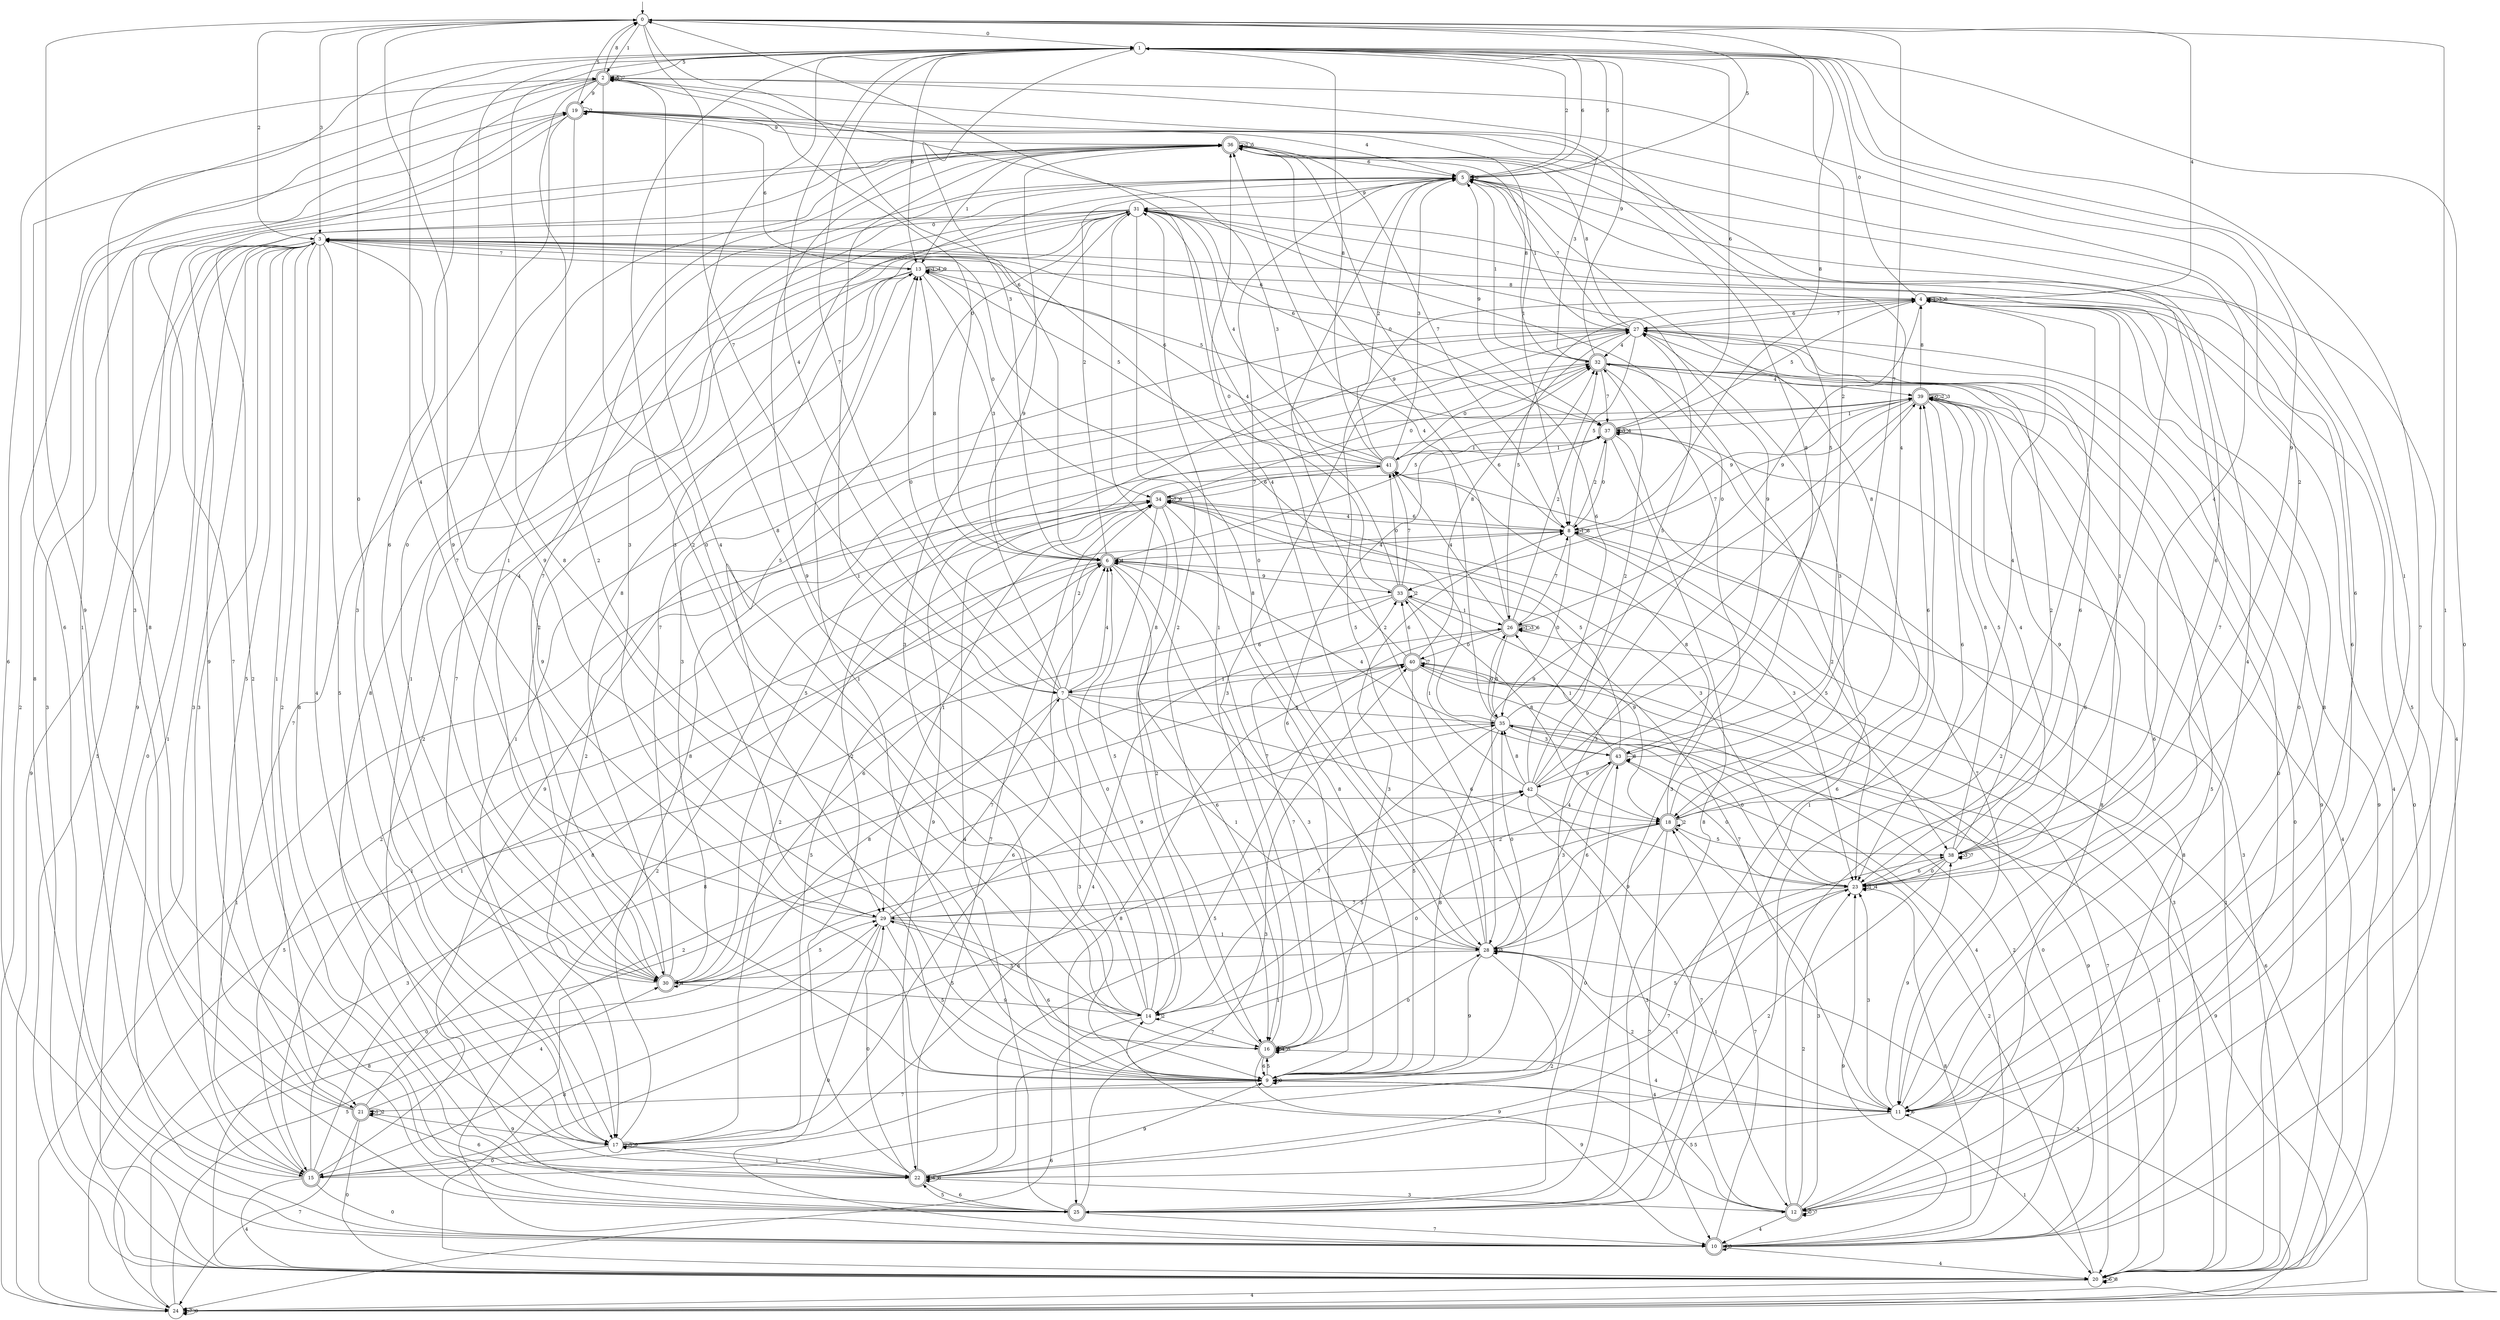 digraph g {

	s0 [shape="circle" label="0"];
	s1 [shape="circle" label="1"];
	s2 [shape="doublecircle" label="2"];
	s3 [shape="circle" label="3"];
	s4 [shape="circle" label="4"];
	s5 [shape="doublecircle" label="5"];
	s6 [shape="doublecircle" label="6"];
	s7 [shape="circle" label="7"];
	s8 [shape="circle" label="8"];
	s9 [shape="circle" label="9"];
	s10 [shape="doublecircle" label="10"];
	s11 [shape="circle" label="11"];
	s12 [shape="doublecircle" label="12"];
	s13 [shape="circle" label="13"];
	s14 [shape="circle" label="14"];
	s15 [shape="doublecircle" label="15"];
	s16 [shape="doublecircle" label="16"];
	s17 [shape="circle" label="17"];
	s18 [shape="doublecircle" label="18"];
	s19 [shape="doublecircle" label="19"];
	s20 [shape="circle" label="20"];
	s21 [shape="doublecircle" label="21"];
	s22 [shape="doublecircle" label="22"];
	s23 [shape="circle" label="23"];
	s24 [shape="circle" label="24"];
	s25 [shape="doublecircle" label="25"];
	s26 [shape="doublecircle" label="26"];
	s27 [shape="circle" label="27"];
	s28 [shape="circle" label="28"];
	s29 [shape="circle" label="29"];
	s30 [shape="doublecircle" label="30"];
	s31 [shape="circle" label="31"];
	s32 [shape="doublecircle" label="32"];
	s33 [shape="doublecircle" label="33"];
	s34 [shape="doublecircle" label="34"];
	s35 [shape="circle" label="35"];
	s36 [shape="doublecircle" label="36"];
	s37 [shape="doublecircle" label="37"];
	s38 [shape="circle" label="38"];
	s39 [shape="doublecircle" label="39"];
	s40 [shape="doublecircle" label="40"];
	s41 [shape="doublecircle" label="41"];
	s42 [shape="circle" label="42"];
	s43 [shape="doublecircle" label="43"];
	s0 -> s1 [label="0"];
	s0 -> s2 [label="1"];
	s0 -> s3 [label="2"];
	s0 -> s3 [label="3"];
	s0 -> s4 [label="4"];
	s0 -> s5 [label="5"];
	s0 -> s6 [label="6"];
	s0 -> s7 [label="7"];
	s0 -> s8 [label="8"];
	s0 -> s9 [label="9"];
	s1 -> s10 [label="0"];
	s1 -> s11 [label="1"];
	s1 -> s5 [label="2"];
	s1 -> s6 [label="3"];
	s1 -> s7 [label="4"];
	s1 -> s2 [label="5"];
	s1 -> s5 [label="6"];
	s1 -> s12 [label="7"];
	s1 -> s13 [label="8"];
	s1 -> s9 [label="9"];
	s2 -> s14 [label="0"];
	s2 -> s15 [label="1"];
	s2 -> s16 [label="2"];
	s2 -> s17 [label="3"];
	s2 -> s18 [label="4"];
	s2 -> s2 [label="5"];
	s2 -> s11 [label="6"];
	s2 -> s2 [label="7"];
	s2 -> s0 [label="8"];
	s2 -> s19 [label="9"];
	s3 -> s20 [label="0"];
	s3 -> s21 [label="1"];
	s3 -> s22 [label="2"];
	s3 -> s15 [label="3"];
	s3 -> s17 [label="4"];
	s3 -> s17 [label="5"];
	s3 -> s23 [label="6"];
	s3 -> s13 [label="7"];
	s3 -> s22 [label="8"];
	s3 -> s24 [label="9"];
	s4 -> s1 [label="0"];
	s4 -> s4 [label="1"];
	s4 -> s25 [label="2"];
	s4 -> s4 [label="3"];
	s4 -> s20 [label="4"];
	s4 -> s26 [label="5"];
	s4 -> s27 [label="6"];
	s4 -> s27 [label="7"];
	s4 -> s4 [label="8"];
	s4 -> s26 [label="9"];
	s5 -> s28 [label="0"];
	s5 -> s27 [label="1"];
	s5 -> s5 [label="2"];
	s5 -> s29 [label="3"];
	s5 -> s30 [label="4"];
	s5 -> s1 [label="5"];
	s5 -> s11 [label="6"];
	s5 -> s30 [label="7"];
	s5 -> s18 [label="8"];
	s5 -> s31 [label="9"];
	s6 -> s2 [label="0"];
	s6 -> s15 [label="1"];
	s6 -> s5 [label="2"];
	s6 -> s9 [label="3"];
	s6 -> s6 [label="4"];
	s6 -> s32 [label="5"];
	s6 -> s16 [label="6"];
	s6 -> s11 [label="7"];
	s6 -> s13 [label="8"];
	s6 -> s33 [label="9"];
	s7 -> s13 [label="0"];
	s7 -> s28 [label="1"];
	s7 -> s34 [label="2"];
	s7 -> s9 [label="3"];
	s7 -> s6 [label="4"];
	s7 -> s35 [label="5"];
	s7 -> s23 [label="6"];
	s7 -> s1 [label="7"];
	s7 -> s30 [label="8"];
	s7 -> s36 [label="9"];
	s8 -> s35 [label="0"];
	s8 -> s8 [label="1"];
	s8 -> s37 [label="2"];
	s8 -> s20 [label="3"];
	s8 -> s6 [label="4"];
	s8 -> s38 [label="5"];
	s8 -> s34 [label="6"];
	s8 -> s36 [label="7"];
	s8 -> s8 [label="8"];
	s8 -> s39 [label="9"];
	s9 -> s9 [label="0"];
	s9 -> s13 [label="1"];
	s9 -> s5 [label="2"];
	s9 -> s39 [label="3"];
	s9 -> s11 [label="4"];
	s9 -> s16 [label="5"];
	s9 -> s32 [label="6"];
	s9 -> s21 [label="7"];
	s9 -> s1 [label="8"];
	s9 -> s3 [label="9"];
	s10 -> s40 [label="0"];
	s10 -> s3 [label="1"];
	s10 -> s34 [label="2"];
	s10 -> s10 [label="3"];
	s10 -> s20 [label="4"];
	s10 -> s5 [label="5"];
	s10 -> s2 [label="6"];
	s10 -> s18 [label="7"];
	s10 -> s41 [label="8"];
	s10 -> s23 [label="9"];
	s11 -> s4 [label="0"];
	s11 -> s20 [label="1"];
	s11 -> s28 [label="2"];
	s11 -> s23 [label="3"];
	s11 -> s16 [label="4"];
	s11 -> s22 [label="5"];
	s11 -> s11 [label="6"];
	s11 -> s36 [label="7"];
	s11 -> s4 [label="8"];
	s11 -> s38 [label="9"];
	s12 -> s12 [label="0"];
	s12 -> s0 [label="1"];
	s12 -> s23 [label="2"];
	s12 -> s18 [label="3"];
	s12 -> s10 [label="4"];
	s12 -> s9 [label="5"];
	s12 -> s31 [label="6"];
	s12 -> s12 [label="7"];
	s12 -> s39 [label="8"];
	s12 -> s14 [label="9"];
	s13 -> s34 [label="0"];
	s13 -> s13 [label="1"];
	s13 -> s25 [label="2"];
	s13 -> s6 [label="3"];
	s13 -> s13 [label="4"];
	s13 -> s37 [label="5"];
	s13 -> s19 [label="6"];
	s13 -> s15 [label="7"];
	s13 -> s4 [label="8"];
	s13 -> s13 [label="9"];
	s14 -> s6 [label="0"];
	s14 -> s36 [label="1"];
	s14 -> s14 [label="2"];
	s14 -> s29 [label="3"];
	s14 -> s2 [label="4"];
	s14 -> s42 [label="5"];
	s14 -> s24 [label="6"];
	s14 -> s16 [label="7"];
	s14 -> s1 [label="8"];
	s14 -> s36 [label="9"];
	s15 -> s10 [label="0"];
	s15 -> s6 [label="1"];
	s15 -> s34 [label="2"];
	s15 -> s3 [label="3"];
	s15 -> s20 [label="4"];
	s15 -> s42 [label="5"];
	s15 -> s2 [label="6"];
	s15 -> s38 [label="7"];
	s15 -> s8 [label="8"];
	s15 -> s39 [label="9"];
	s16 -> s28 [label="0"];
	s16 -> s31 [label="1"];
	s16 -> s1 [label="2"];
	s16 -> s8 [label="3"];
	s16 -> s16 [label="4"];
	s16 -> s16 [label="5"];
	s16 -> s9 [label="6"];
	s16 -> s33 [label="7"];
	s16 -> s31 [label="8"];
	s16 -> s10 [label="9"];
	s17 -> s15 [label="0"];
	s17 -> s22 [label="1"];
	s17 -> s34 [label="2"];
	s17 -> s17 [label="3"];
	s17 -> s26 [label="4"];
	s17 -> s6 [label="5"];
	s17 -> s6 [label="6"];
	s17 -> s22 [label="7"];
	s17 -> s32 [label="8"];
	s17 -> s17 [label="9"];
	s18 -> s14 [label="0"];
	s18 -> s22 [label="1"];
	s18 -> s18 [label="2"];
	s18 -> s27 [label="3"];
	s18 -> s4 [label="4"];
	s18 -> s38 [label="5"];
	s18 -> s39 [label="6"];
	s18 -> s10 [label="7"];
	s18 -> s41 [label="8"];
	s18 -> s28 [label="9"];
	s19 -> s30 [label="0"];
	s19 -> s8 [label="1"];
	s19 -> s19 [label="2"];
	s19 -> s32 [label="3"];
	s19 -> s5 [label="4"];
	s19 -> s0 [label="5"];
	s19 -> s30 [label="6"];
	s19 -> s25 [label="7"];
	s19 -> s10 [label="8"];
	s19 -> s36 [label="9"];
	s20 -> s42 [label="0"];
	s20 -> s8 [label="1"];
	s20 -> s43 [label="2"];
	s20 -> s37 [label="3"];
	s20 -> s24 [label="4"];
	s20 -> s3 [label="5"];
	s20 -> s20 [label="6"];
	s20 -> s40 [label="7"];
	s20 -> s20 [label="8"];
	s20 -> s27 [label="9"];
	s21 -> s20 [label="0"];
	s21 -> s21 [label="1"];
	s21 -> s21 [label="2"];
	s21 -> s19 [label="3"];
	s21 -> s30 [label="4"];
	s21 -> s3 [label="5"];
	s21 -> s22 [label="6"];
	s21 -> s24 [label="7"];
	s21 -> s40 [label="8"];
	s21 -> s17 [label="9"];
	s22 -> s29 [label="0"];
	s22 -> s23 [label="1"];
	s22 -> s27 [label="2"];
	s22 -> s12 [label="3"];
	s22 -> s22 [label="4"];
	s22 -> s40 [label="5"];
	s22 -> s25 [label="6"];
	s22 -> s34 [label="7"];
	s22 -> s22 [label="8"];
	s22 -> s9 [label="9"];
	s23 -> s35 [label="0"];
	s23 -> s23 [label="1"];
	s23 -> s2 [label="2"];
	s23 -> s34 [label="3"];
	s23 -> s23 [label="4"];
	s23 -> s9 [label="5"];
	s23 -> s27 [label="6"];
	s23 -> s29 [label="7"];
	s23 -> s10 [label="8"];
	s23 -> s39 [label="9"];
	s24 -> s4 [label="0"];
	s24 -> s34 [label="1"];
	s24 -> s19 [label="2"];
	s24 -> s28 [label="3"];
	s24 -> s5 [label="4"];
	s24 -> s29 [label="5"];
	s24 -> s26 [label="6"];
	s24 -> s24 [label="7"];
	s24 -> s18 [label="8"];
	s24 -> s24 [label="9"];
	s25 -> s43 [label="0"];
	s25 -> s39 [label="1"];
	s25 -> s36 [label="2"];
	s25 -> s40 [label="3"];
	s25 -> s41 [label="4"];
	s25 -> s22 [label="5"];
	s25 -> s32 [label="6"];
	s25 -> s10 [label="7"];
	s25 -> s1 [label="8"];
	s25 -> s0 [label="9"];
	s26 -> s40 [label="0"];
	s26 -> s26 [label="1"];
	s26 -> s32 [label="2"];
	s26 -> s26 [label="3"];
	s26 -> s41 [label="4"];
	s26 -> s35 [label="5"];
	s26 -> s26 [label="6"];
	s26 -> s8 [label="7"];
	s26 -> s25 [label="8"];
	s26 -> s36 [label="9"];
	s27 -> s12 [label="0"];
	s27 -> s17 [label="1"];
	s27 -> s23 [label="2"];
	s27 -> s16 [label="3"];
	s27 -> s32 [label="4"];
	s27 -> s8 [label="5"];
	s27 -> s3 [label="6"];
	s27 -> s5 [label="7"];
	s27 -> s36 [label="8"];
	s27 -> s20 [label="9"];
	s28 -> s35 [label="0"];
	s28 -> s11 [label="1"];
	s28 -> s15 [label="2"];
	s28 -> s28 [label="3"];
	s28 -> s0 [label="4"];
	s28 -> s4 [label="5"];
	s28 -> s30 [label="6"];
	s28 -> s6 [label="7"];
	s28 -> s3 [label="8"];
	s28 -> s9 [label="9"];
	s29 -> s10 [label="0"];
	s29 -> s28 [label="1"];
	s29 -> s43 [label="2"];
	s29 -> s5 [label="3"];
	s29 -> s1 [label="4"];
	s29 -> s9 [label="5"];
	s29 -> s9 [label="6"];
	s29 -> s7 [label="7"];
	s29 -> s20 [label="8"];
	s29 -> s35 [label="9"];
	s30 -> s0 [label="0"];
	s30 -> s36 [label="1"];
	s30 -> s13 [label="2"];
	s30 -> s27 [label="3"];
	s30 -> s30 [label="4"];
	s30 -> s29 [label="5"];
	s30 -> s6 [label="6"];
	s30 -> s13 [label="7"];
	s30 -> s31 [label="8"];
	s30 -> s14 [label="9"];
	s31 -> s3 [label="0"];
	s31 -> s17 [label="1"];
	s31 -> s16 [label="2"];
	s31 -> s9 [label="3"];
	s31 -> s11 [label="4"];
	s31 -> s29 [label="5"];
	s31 -> s37 [label="6"];
	s31 -> s17 [label="7"];
	s31 -> s22 [label="8"];
	s31 -> s21 [label="9"];
	s32 -> s20 [label="0"];
	s32 -> s5 [label="1"];
	s32 -> s17 [label="2"];
	s32 -> s25 [label="3"];
	s32 -> s39 [label="4"];
	s32 -> s12 [label="5"];
	s32 -> s11 [label="6"];
	s32 -> s37 [label="7"];
	s32 -> s36 [label="8"];
	s32 -> s1 [label="9"];
	s33 -> s41 [label="0"];
	s33 -> s26 [label="1"];
	s33 -> s33 [label="2"];
	s33 -> s2 [label="3"];
	s33 -> s31 [label="4"];
	s33 -> s24 [label="5"];
	s33 -> s7 [label="6"];
	s33 -> s41 [label="7"];
	s33 -> s18 [label="8"];
	s33 -> s18 [label="9"];
	s34 -> s32 [label="0"];
	s34 -> s29 [label="1"];
	s34 -> s16 [label="2"];
	s34 -> s23 [label="3"];
	s34 -> s8 [label="4"];
	s34 -> s14 [label="5"];
	s34 -> s37 [label="6"];
	s34 -> s34 [label="7"];
	s34 -> s9 [label="8"];
	s34 -> s34 [label="9"];
	s35 -> s26 [label="0"];
	s35 -> s20 [label="1"];
	s35 -> s15 [label="2"];
	s35 -> s43 [label="3"];
	s35 -> s36 [label="4"];
	s35 -> s27 [label="5"];
	s35 -> s3 [label="6"];
	s35 -> s14 [label="7"];
	s35 -> s9 [label="8"];
	s35 -> s24 [label="9"];
	s36 -> s8 [label="0"];
	s36 -> s13 [label="1"];
	s36 -> s36 [label="2"];
	s36 -> s20 [label="3"];
	s36 -> s38 [label="4"];
	s36 -> s36 [label="5"];
	s36 -> s5 [label="6"];
	s36 -> s30 [label="7"];
	s36 -> s43 [label="8"];
	s36 -> s20 [label="9"];
	s37 -> s8 [label="0"];
	s37 -> s41 [label="1"];
	s37 -> s23 [label="2"];
	s37 -> s37 [label="3"];
	s37 -> s37 [label="4"];
	s37 -> s4 [label="5"];
	s37 -> s1 [label="6"];
	s37 -> s11 [label="7"];
	s37 -> s25 [label="8"];
	s37 -> s5 [label="9"];
	s38 -> s23 [label="0"];
	s38 -> s4 [label="1"];
	s38 -> s22 [label="2"];
	s38 -> s38 [label="3"];
	s38 -> s39 [label="4"];
	s38 -> s39 [label="5"];
	s38 -> s23 [label="6"];
	s38 -> s38 [label="7"];
	s38 -> s39 [label="8"];
	s38 -> s1 [label="9"];
	s39 -> s39 [label="0"];
	s39 -> s37 [label="1"];
	s39 -> s39 [label="2"];
	s39 -> s39 [label="3"];
	s39 -> s20 [label="4"];
	s39 -> s30 [label="5"];
	s39 -> s23 [label="6"];
	s39 -> s33 [label="7"];
	s39 -> s4 [label="8"];
	s39 -> s28 [label="9"];
	s40 -> s36 [label="0"];
	s40 -> s7 [label="1"];
	s40 -> s10 [label="2"];
	s40 -> s24 [label="3"];
	s40 -> s10 [label="4"];
	s40 -> s9 [label="5"];
	s40 -> s33 [label="6"];
	s40 -> s40 [label="7"];
	s40 -> s27 [label="8"];
	s40 -> s20 [label="9"];
	s41 -> s32 [label="0"];
	s41 -> s37 [label="1"];
	s41 -> s5 [label="2"];
	s41 -> s5 [label="3"];
	s41 -> s31 [label="4"];
	s41 -> s13 [label="5"];
	s41 -> s3 [label="6"];
	s41 -> s34 [label="7"];
	s41 -> s1 [label="8"];
	s41 -> s22 [label="9"];
	s42 -> s31 [label="0"];
	s42 -> s33 [label="1"];
	s42 -> s32 [label="2"];
	s42 -> s12 [label="3"];
	s42 -> s18 [label="4"];
	s42 -> s19 [label="5"];
	s42 -> s3 [label="6"];
	s42 -> s12 [label="7"];
	s42 -> s35 [label="8"];
	s42 -> s31 [label="9"];
	s43 -> s23 [label="0"];
	s43 -> s26 [label="1"];
	s43 -> s1 [label="2"];
	s43 -> s28 [label="3"];
	s43 -> s6 [label="4"];
	s43 -> s34 [label="5"];
	s43 -> s28 [label="6"];
	s43 -> s0 [label="7"];
	s43 -> s43 [label="8"];
	s43 -> s42 [label="9"];

__start0 [label="" shape="none" width="0" height="0"];
__start0 -> s0;

}
